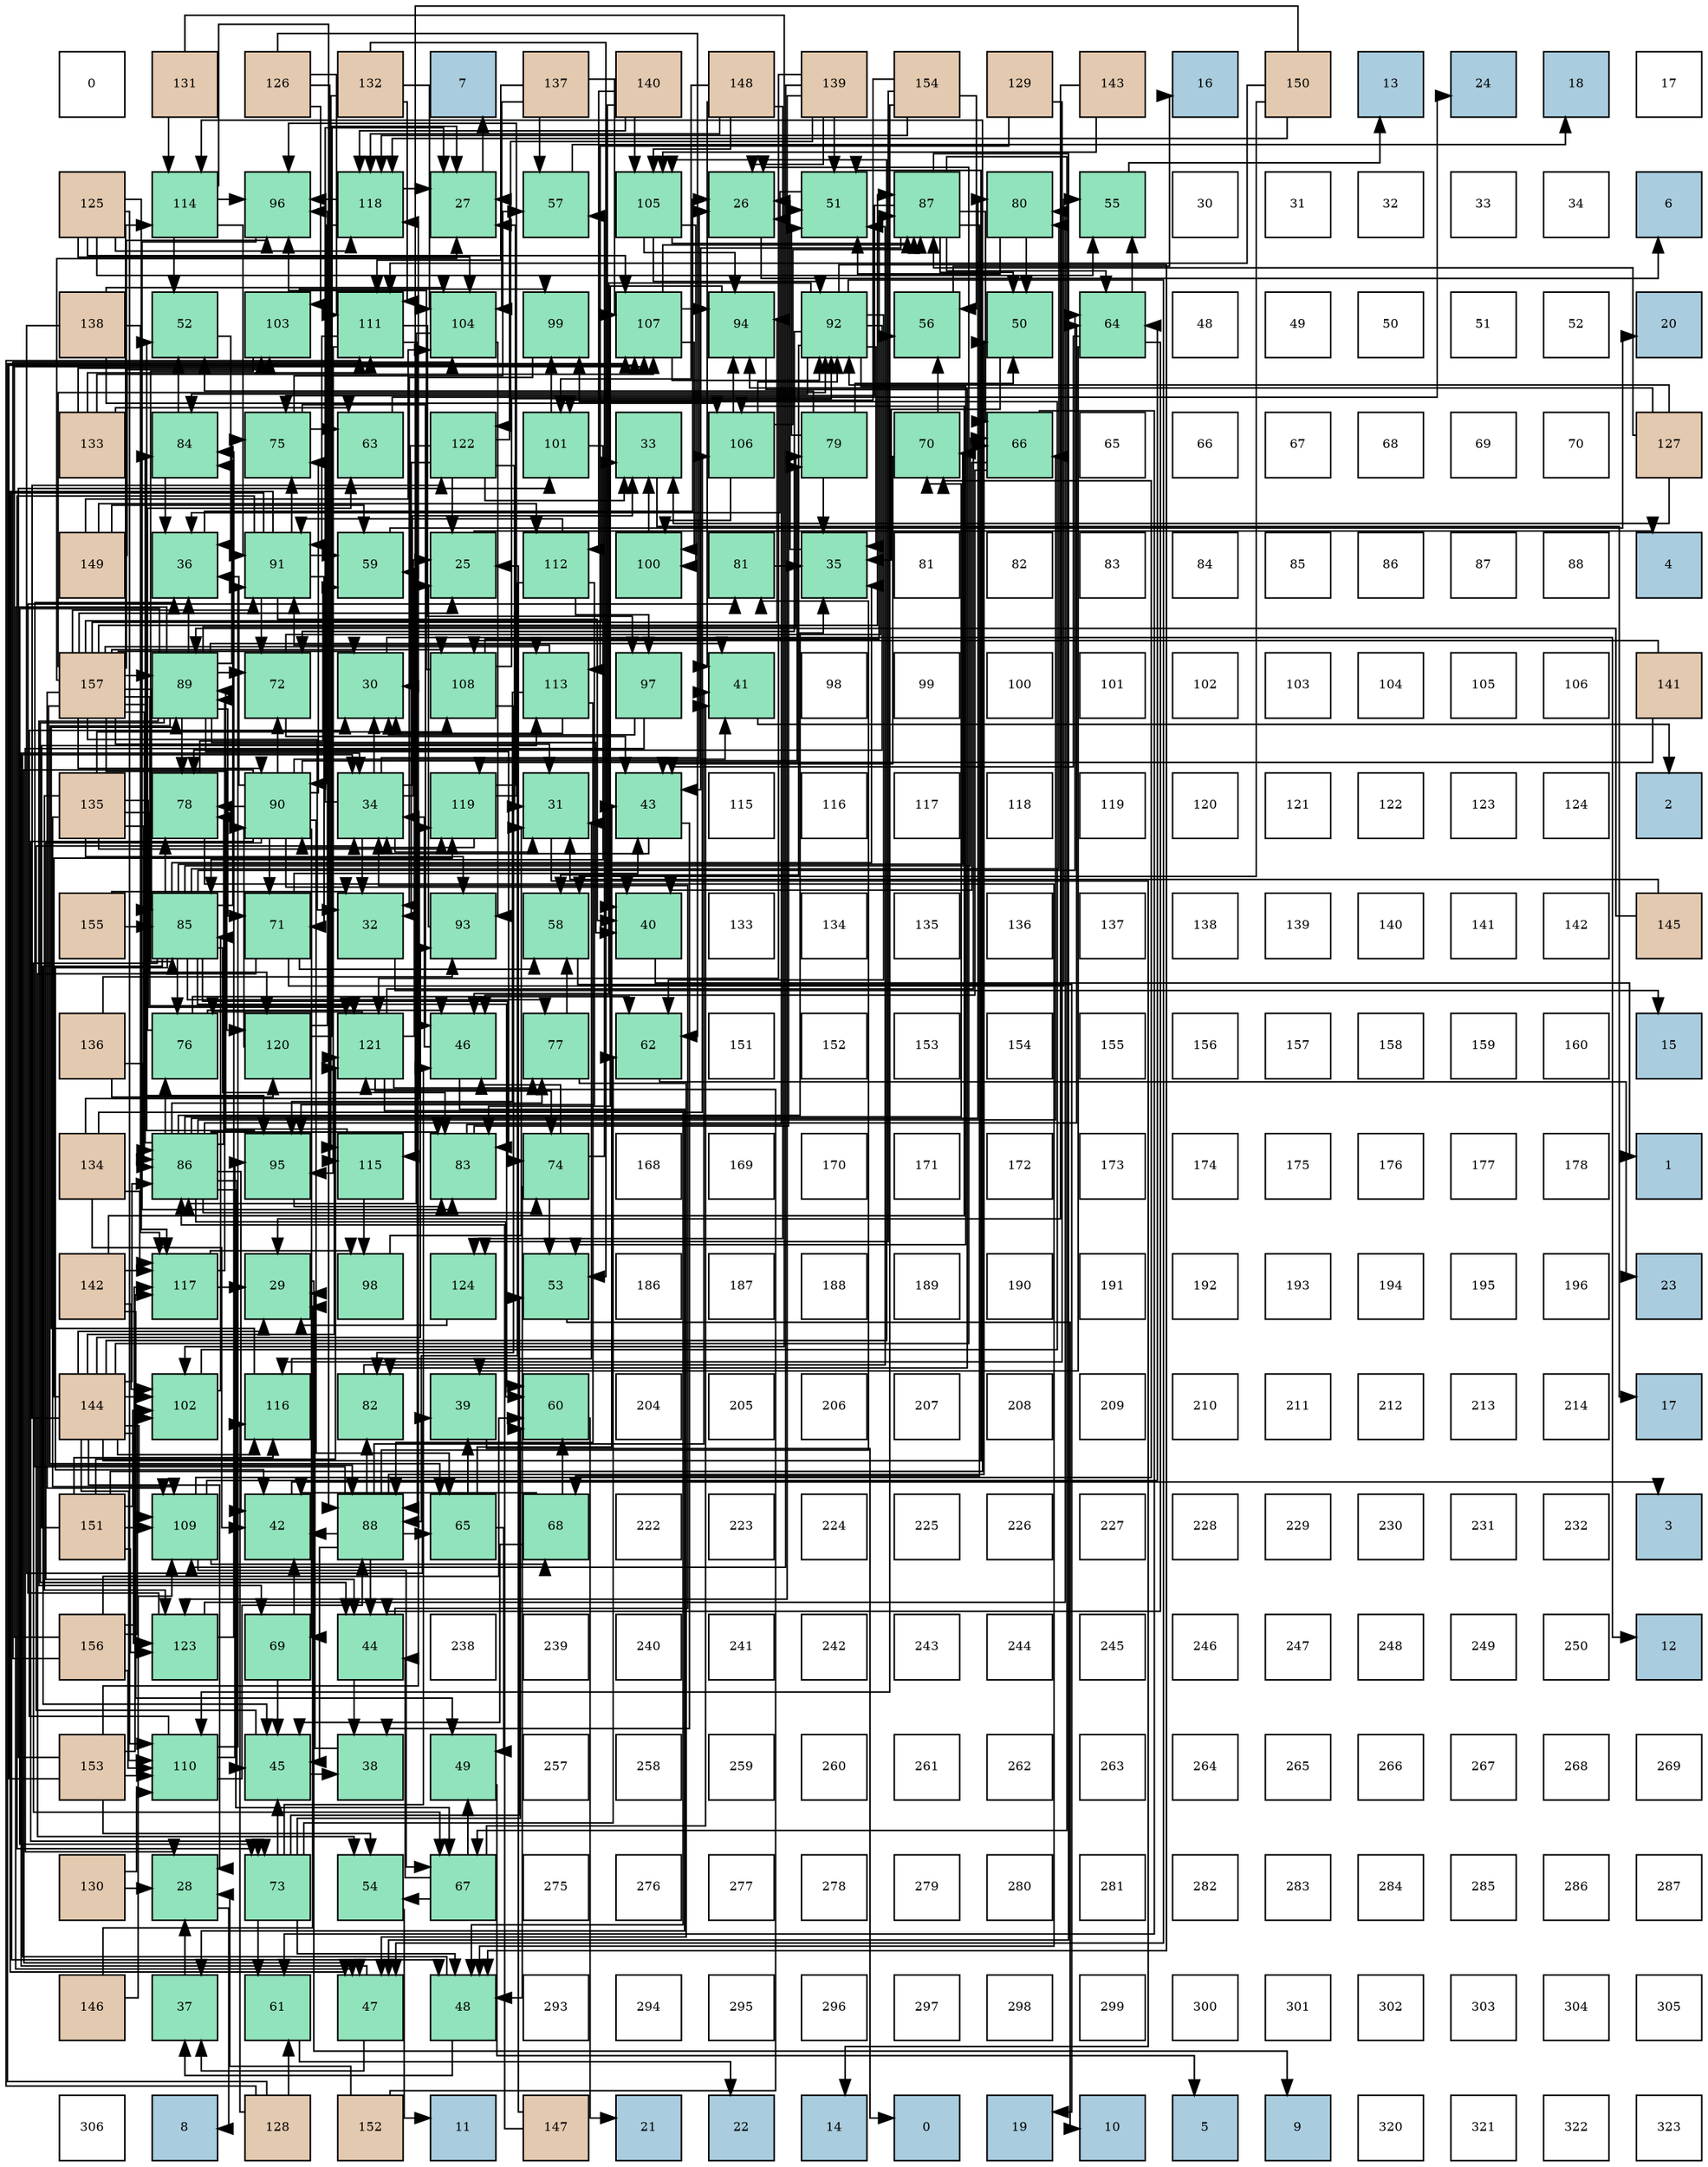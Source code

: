 digraph layout{
 rankdir=TB;
 splines=ortho;
 node [style=filled shape=square fixedsize=true width=0.6];
0[label="0", fontsize=8, fillcolor="#ffffff"];
1[label="131", fontsize=8, fillcolor="#e3c9af"];
2[label="126", fontsize=8, fillcolor="#e3c9af"];
3[label="132", fontsize=8, fillcolor="#e3c9af"];
4[label="7", fontsize=8, fillcolor="#a9ccde"];
5[label="137", fontsize=8, fillcolor="#e3c9af"];
6[label="140", fontsize=8, fillcolor="#e3c9af"];
7[label="148", fontsize=8, fillcolor="#e3c9af"];
8[label="139", fontsize=8, fillcolor="#e3c9af"];
9[label="154", fontsize=8, fillcolor="#e3c9af"];
10[label="129", fontsize=8, fillcolor="#e3c9af"];
11[label="143", fontsize=8, fillcolor="#e3c9af"];
12[label="16", fontsize=8, fillcolor="#a9ccde"];
13[label="150", fontsize=8, fillcolor="#e3c9af"];
14[label="13", fontsize=8, fillcolor="#a9ccde"];
15[label="24", fontsize=8, fillcolor="#a9ccde"];
16[label="18", fontsize=8, fillcolor="#a9ccde"];
17[label="17", fontsize=8, fillcolor="#ffffff"];
18[label="125", fontsize=8, fillcolor="#e3c9af"];
19[label="114", fontsize=8, fillcolor="#91e3bb"];
20[label="96", fontsize=8, fillcolor="#91e3bb"];
21[label="118", fontsize=8, fillcolor="#91e3bb"];
22[label="27", fontsize=8, fillcolor="#91e3bb"];
23[label="57", fontsize=8, fillcolor="#91e3bb"];
24[label="105", fontsize=8, fillcolor="#91e3bb"];
25[label="26", fontsize=8, fillcolor="#91e3bb"];
26[label="51", fontsize=8, fillcolor="#91e3bb"];
27[label="87", fontsize=8, fillcolor="#91e3bb"];
28[label="80", fontsize=8, fillcolor="#91e3bb"];
29[label="55", fontsize=8, fillcolor="#91e3bb"];
30[label="30", fontsize=8, fillcolor="#ffffff"];
31[label="31", fontsize=8, fillcolor="#ffffff"];
32[label="32", fontsize=8, fillcolor="#ffffff"];
33[label="33", fontsize=8, fillcolor="#ffffff"];
34[label="34", fontsize=8, fillcolor="#ffffff"];
35[label="6", fontsize=8, fillcolor="#a9ccde"];
36[label="138", fontsize=8, fillcolor="#e3c9af"];
37[label="52", fontsize=8, fillcolor="#91e3bb"];
38[label="103", fontsize=8, fillcolor="#91e3bb"];
39[label="111", fontsize=8, fillcolor="#91e3bb"];
40[label="104", fontsize=8, fillcolor="#91e3bb"];
41[label="99", fontsize=8, fillcolor="#91e3bb"];
42[label="107", fontsize=8, fillcolor="#91e3bb"];
43[label="94", fontsize=8, fillcolor="#91e3bb"];
44[label="92", fontsize=8, fillcolor="#91e3bb"];
45[label="56", fontsize=8, fillcolor="#91e3bb"];
46[label="50", fontsize=8, fillcolor="#91e3bb"];
47[label="64", fontsize=8, fillcolor="#91e3bb"];
48[label="48", fontsize=8, fillcolor="#ffffff"];
49[label="49", fontsize=8, fillcolor="#ffffff"];
50[label="50", fontsize=8, fillcolor="#ffffff"];
51[label="51", fontsize=8, fillcolor="#ffffff"];
52[label="52", fontsize=8, fillcolor="#ffffff"];
53[label="20", fontsize=8, fillcolor="#a9ccde"];
54[label="133", fontsize=8, fillcolor="#e3c9af"];
55[label="84", fontsize=8, fillcolor="#91e3bb"];
56[label="75", fontsize=8, fillcolor="#91e3bb"];
57[label="63", fontsize=8, fillcolor="#91e3bb"];
58[label="122", fontsize=8, fillcolor="#91e3bb"];
59[label="101", fontsize=8, fillcolor="#91e3bb"];
60[label="33", fontsize=8, fillcolor="#91e3bb"];
61[label="106", fontsize=8, fillcolor="#91e3bb"];
62[label="79", fontsize=8, fillcolor="#91e3bb"];
63[label="70", fontsize=8, fillcolor="#91e3bb"];
64[label="66", fontsize=8, fillcolor="#91e3bb"];
65[label="65", fontsize=8, fillcolor="#ffffff"];
66[label="66", fontsize=8, fillcolor="#ffffff"];
67[label="67", fontsize=8, fillcolor="#ffffff"];
68[label="68", fontsize=8, fillcolor="#ffffff"];
69[label="69", fontsize=8, fillcolor="#ffffff"];
70[label="70", fontsize=8, fillcolor="#ffffff"];
71[label="127", fontsize=8, fillcolor="#e3c9af"];
72[label="149", fontsize=8, fillcolor="#e3c9af"];
73[label="36", fontsize=8, fillcolor="#91e3bb"];
74[label="91", fontsize=8, fillcolor="#91e3bb"];
75[label="59", fontsize=8, fillcolor="#91e3bb"];
76[label="25", fontsize=8, fillcolor="#91e3bb"];
77[label="112", fontsize=8, fillcolor="#91e3bb"];
78[label="100", fontsize=8, fillcolor="#91e3bb"];
79[label="81", fontsize=8, fillcolor="#91e3bb"];
80[label="35", fontsize=8, fillcolor="#91e3bb"];
81[label="81", fontsize=8, fillcolor="#ffffff"];
82[label="82", fontsize=8, fillcolor="#ffffff"];
83[label="83", fontsize=8, fillcolor="#ffffff"];
84[label="84", fontsize=8, fillcolor="#ffffff"];
85[label="85", fontsize=8, fillcolor="#ffffff"];
86[label="86", fontsize=8, fillcolor="#ffffff"];
87[label="87", fontsize=8, fillcolor="#ffffff"];
88[label="88", fontsize=8, fillcolor="#ffffff"];
89[label="4", fontsize=8, fillcolor="#a9ccde"];
90[label="157", fontsize=8, fillcolor="#e3c9af"];
91[label="89", fontsize=8, fillcolor="#91e3bb"];
92[label="72", fontsize=8, fillcolor="#91e3bb"];
93[label="30", fontsize=8, fillcolor="#91e3bb"];
94[label="108", fontsize=8, fillcolor="#91e3bb"];
95[label="113", fontsize=8, fillcolor="#91e3bb"];
96[label="97", fontsize=8, fillcolor="#91e3bb"];
97[label="41", fontsize=8, fillcolor="#91e3bb"];
98[label="98", fontsize=8, fillcolor="#ffffff"];
99[label="99", fontsize=8, fillcolor="#ffffff"];
100[label="100", fontsize=8, fillcolor="#ffffff"];
101[label="101", fontsize=8, fillcolor="#ffffff"];
102[label="102", fontsize=8, fillcolor="#ffffff"];
103[label="103", fontsize=8, fillcolor="#ffffff"];
104[label="104", fontsize=8, fillcolor="#ffffff"];
105[label="105", fontsize=8, fillcolor="#ffffff"];
106[label="106", fontsize=8, fillcolor="#ffffff"];
107[label="141", fontsize=8, fillcolor="#e3c9af"];
108[label="135", fontsize=8, fillcolor="#e3c9af"];
109[label="78", fontsize=8, fillcolor="#91e3bb"];
110[label="90", fontsize=8, fillcolor="#91e3bb"];
111[label="34", fontsize=8, fillcolor="#91e3bb"];
112[label="119", fontsize=8, fillcolor="#91e3bb"];
113[label="31", fontsize=8, fillcolor="#91e3bb"];
114[label="43", fontsize=8, fillcolor="#91e3bb"];
115[label="115", fontsize=8, fillcolor="#ffffff"];
116[label="116", fontsize=8, fillcolor="#ffffff"];
117[label="117", fontsize=8, fillcolor="#ffffff"];
118[label="118", fontsize=8, fillcolor="#ffffff"];
119[label="119", fontsize=8, fillcolor="#ffffff"];
120[label="120", fontsize=8, fillcolor="#ffffff"];
121[label="121", fontsize=8, fillcolor="#ffffff"];
122[label="122", fontsize=8, fillcolor="#ffffff"];
123[label="123", fontsize=8, fillcolor="#ffffff"];
124[label="124", fontsize=8, fillcolor="#ffffff"];
125[label="2", fontsize=8, fillcolor="#a9ccde"];
126[label="155", fontsize=8, fillcolor="#e3c9af"];
127[label="85", fontsize=8, fillcolor="#91e3bb"];
128[label="71", fontsize=8, fillcolor="#91e3bb"];
129[label="32", fontsize=8, fillcolor="#91e3bb"];
130[label="93", fontsize=8, fillcolor="#91e3bb"];
131[label="58", fontsize=8, fillcolor="#91e3bb"];
132[label="40", fontsize=8, fillcolor="#91e3bb"];
133[label="133", fontsize=8, fillcolor="#ffffff"];
134[label="134", fontsize=8, fillcolor="#ffffff"];
135[label="135", fontsize=8, fillcolor="#ffffff"];
136[label="136", fontsize=8, fillcolor="#ffffff"];
137[label="137", fontsize=8, fillcolor="#ffffff"];
138[label="138", fontsize=8, fillcolor="#ffffff"];
139[label="139", fontsize=8, fillcolor="#ffffff"];
140[label="140", fontsize=8, fillcolor="#ffffff"];
141[label="141", fontsize=8, fillcolor="#ffffff"];
142[label="142", fontsize=8, fillcolor="#ffffff"];
143[label="145", fontsize=8, fillcolor="#e3c9af"];
144[label="136", fontsize=8, fillcolor="#e3c9af"];
145[label="76", fontsize=8, fillcolor="#91e3bb"];
146[label="120", fontsize=8, fillcolor="#91e3bb"];
147[label="121", fontsize=8, fillcolor="#91e3bb"];
148[label="46", fontsize=8, fillcolor="#91e3bb"];
149[label="77", fontsize=8, fillcolor="#91e3bb"];
150[label="62", fontsize=8, fillcolor="#91e3bb"];
151[label="151", fontsize=8, fillcolor="#ffffff"];
152[label="152", fontsize=8, fillcolor="#ffffff"];
153[label="153", fontsize=8, fillcolor="#ffffff"];
154[label="154", fontsize=8, fillcolor="#ffffff"];
155[label="155", fontsize=8, fillcolor="#ffffff"];
156[label="156", fontsize=8, fillcolor="#ffffff"];
157[label="157", fontsize=8, fillcolor="#ffffff"];
158[label="158", fontsize=8, fillcolor="#ffffff"];
159[label="159", fontsize=8, fillcolor="#ffffff"];
160[label="160", fontsize=8, fillcolor="#ffffff"];
161[label="15", fontsize=8, fillcolor="#a9ccde"];
162[label="134", fontsize=8, fillcolor="#e3c9af"];
163[label="86", fontsize=8, fillcolor="#91e3bb"];
164[label="95", fontsize=8, fillcolor="#91e3bb"];
165[label="115", fontsize=8, fillcolor="#91e3bb"];
166[label="83", fontsize=8, fillcolor="#91e3bb"];
167[label="74", fontsize=8, fillcolor="#91e3bb"];
168[label="168", fontsize=8, fillcolor="#ffffff"];
169[label="169", fontsize=8, fillcolor="#ffffff"];
170[label="170", fontsize=8, fillcolor="#ffffff"];
171[label="171", fontsize=8, fillcolor="#ffffff"];
172[label="172", fontsize=8, fillcolor="#ffffff"];
173[label="173", fontsize=8, fillcolor="#ffffff"];
174[label="174", fontsize=8, fillcolor="#ffffff"];
175[label="175", fontsize=8, fillcolor="#ffffff"];
176[label="176", fontsize=8, fillcolor="#ffffff"];
177[label="177", fontsize=8, fillcolor="#ffffff"];
178[label="178", fontsize=8, fillcolor="#ffffff"];
179[label="1", fontsize=8, fillcolor="#a9ccde"];
180[label="142", fontsize=8, fillcolor="#e3c9af"];
181[label="117", fontsize=8, fillcolor="#91e3bb"];
182[label="29", fontsize=8, fillcolor="#91e3bb"];
183[label="98", fontsize=8, fillcolor="#91e3bb"];
184[label="124", fontsize=8, fillcolor="#91e3bb"];
185[label="53", fontsize=8, fillcolor="#91e3bb"];
186[label="186", fontsize=8, fillcolor="#ffffff"];
187[label="187", fontsize=8, fillcolor="#ffffff"];
188[label="188", fontsize=8, fillcolor="#ffffff"];
189[label="189", fontsize=8, fillcolor="#ffffff"];
190[label="190", fontsize=8, fillcolor="#ffffff"];
191[label="191", fontsize=8, fillcolor="#ffffff"];
192[label="192", fontsize=8, fillcolor="#ffffff"];
193[label="193", fontsize=8, fillcolor="#ffffff"];
194[label="194", fontsize=8, fillcolor="#ffffff"];
195[label="195", fontsize=8, fillcolor="#ffffff"];
196[label="196", fontsize=8, fillcolor="#ffffff"];
197[label="23", fontsize=8, fillcolor="#a9ccde"];
198[label="144", fontsize=8, fillcolor="#e3c9af"];
199[label="102", fontsize=8, fillcolor="#91e3bb"];
200[label="116", fontsize=8, fillcolor="#91e3bb"];
201[label="82", fontsize=8, fillcolor="#91e3bb"];
202[label="39", fontsize=8, fillcolor="#91e3bb"];
203[label="60", fontsize=8, fillcolor="#91e3bb"];
204[label="204", fontsize=8, fillcolor="#ffffff"];
205[label="205", fontsize=8, fillcolor="#ffffff"];
206[label="206", fontsize=8, fillcolor="#ffffff"];
207[label="207", fontsize=8, fillcolor="#ffffff"];
208[label="208", fontsize=8, fillcolor="#ffffff"];
209[label="209", fontsize=8, fillcolor="#ffffff"];
210[label="210", fontsize=8, fillcolor="#ffffff"];
211[label="211", fontsize=8, fillcolor="#ffffff"];
212[label="212", fontsize=8, fillcolor="#ffffff"];
213[label="213", fontsize=8, fillcolor="#ffffff"];
214[label="214", fontsize=8, fillcolor="#ffffff"];
215[label="17", fontsize=8, fillcolor="#a9ccde"];
216[label="151", fontsize=8, fillcolor="#e3c9af"];
217[label="109", fontsize=8, fillcolor="#91e3bb"];
218[label="42", fontsize=8, fillcolor="#91e3bb"];
219[label="88", fontsize=8, fillcolor="#91e3bb"];
220[label="65", fontsize=8, fillcolor="#91e3bb"];
221[label="68", fontsize=8, fillcolor="#91e3bb"];
222[label="222", fontsize=8, fillcolor="#ffffff"];
223[label="223", fontsize=8, fillcolor="#ffffff"];
224[label="224", fontsize=8, fillcolor="#ffffff"];
225[label="225", fontsize=8, fillcolor="#ffffff"];
226[label="226", fontsize=8, fillcolor="#ffffff"];
227[label="227", fontsize=8, fillcolor="#ffffff"];
228[label="228", fontsize=8, fillcolor="#ffffff"];
229[label="229", fontsize=8, fillcolor="#ffffff"];
230[label="230", fontsize=8, fillcolor="#ffffff"];
231[label="231", fontsize=8, fillcolor="#ffffff"];
232[label="232", fontsize=8, fillcolor="#ffffff"];
233[label="3", fontsize=8, fillcolor="#a9ccde"];
234[label="156", fontsize=8, fillcolor="#e3c9af"];
235[label="123", fontsize=8, fillcolor="#91e3bb"];
236[label="69", fontsize=8, fillcolor="#91e3bb"];
237[label="44", fontsize=8, fillcolor="#91e3bb"];
238[label="238", fontsize=8, fillcolor="#ffffff"];
239[label="239", fontsize=8, fillcolor="#ffffff"];
240[label="240", fontsize=8, fillcolor="#ffffff"];
241[label="241", fontsize=8, fillcolor="#ffffff"];
242[label="242", fontsize=8, fillcolor="#ffffff"];
243[label="243", fontsize=8, fillcolor="#ffffff"];
244[label="244", fontsize=8, fillcolor="#ffffff"];
245[label="245", fontsize=8, fillcolor="#ffffff"];
246[label="246", fontsize=8, fillcolor="#ffffff"];
247[label="247", fontsize=8, fillcolor="#ffffff"];
248[label="248", fontsize=8, fillcolor="#ffffff"];
249[label="249", fontsize=8, fillcolor="#ffffff"];
250[label="250", fontsize=8, fillcolor="#ffffff"];
251[label="12", fontsize=8, fillcolor="#a9ccde"];
252[label="153", fontsize=8, fillcolor="#e3c9af"];
253[label="110", fontsize=8, fillcolor="#91e3bb"];
254[label="45", fontsize=8, fillcolor="#91e3bb"];
255[label="38", fontsize=8, fillcolor="#91e3bb"];
256[label="49", fontsize=8, fillcolor="#91e3bb"];
257[label="257", fontsize=8, fillcolor="#ffffff"];
258[label="258", fontsize=8, fillcolor="#ffffff"];
259[label="259", fontsize=8, fillcolor="#ffffff"];
260[label="260", fontsize=8, fillcolor="#ffffff"];
261[label="261", fontsize=8, fillcolor="#ffffff"];
262[label="262", fontsize=8, fillcolor="#ffffff"];
263[label="263", fontsize=8, fillcolor="#ffffff"];
264[label="264", fontsize=8, fillcolor="#ffffff"];
265[label="265", fontsize=8, fillcolor="#ffffff"];
266[label="266", fontsize=8, fillcolor="#ffffff"];
267[label="267", fontsize=8, fillcolor="#ffffff"];
268[label="268", fontsize=8, fillcolor="#ffffff"];
269[label="269", fontsize=8, fillcolor="#ffffff"];
270[label="130", fontsize=8, fillcolor="#e3c9af"];
271[label="28", fontsize=8, fillcolor="#91e3bb"];
272[label="73", fontsize=8, fillcolor="#91e3bb"];
273[label="54", fontsize=8, fillcolor="#91e3bb"];
274[label="67", fontsize=8, fillcolor="#91e3bb"];
275[label="275", fontsize=8, fillcolor="#ffffff"];
276[label="276", fontsize=8, fillcolor="#ffffff"];
277[label="277", fontsize=8, fillcolor="#ffffff"];
278[label="278", fontsize=8, fillcolor="#ffffff"];
279[label="279", fontsize=8, fillcolor="#ffffff"];
280[label="280", fontsize=8, fillcolor="#ffffff"];
281[label="281", fontsize=8, fillcolor="#ffffff"];
282[label="282", fontsize=8, fillcolor="#ffffff"];
283[label="283", fontsize=8, fillcolor="#ffffff"];
284[label="284", fontsize=8, fillcolor="#ffffff"];
285[label="285", fontsize=8, fillcolor="#ffffff"];
286[label="286", fontsize=8, fillcolor="#ffffff"];
287[label="287", fontsize=8, fillcolor="#ffffff"];
288[label="146", fontsize=8, fillcolor="#e3c9af"];
289[label="37", fontsize=8, fillcolor="#91e3bb"];
290[label="61", fontsize=8, fillcolor="#91e3bb"];
291[label="47", fontsize=8, fillcolor="#91e3bb"];
292[label="48", fontsize=8, fillcolor="#91e3bb"];
293[label="293", fontsize=8, fillcolor="#ffffff"];
294[label="294", fontsize=8, fillcolor="#ffffff"];
295[label="295", fontsize=8, fillcolor="#ffffff"];
296[label="296", fontsize=8, fillcolor="#ffffff"];
297[label="297", fontsize=8, fillcolor="#ffffff"];
298[label="298", fontsize=8, fillcolor="#ffffff"];
299[label="299", fontsize=8, fillcolor="#ffffff"];
300[label="300", fontsize=8, fillcolor="#ffffff"];
301[label="301", fontsize=8, fillcolor="#ffffff"];
302[label="302", fontsize=8, fillcolor="#ffffff"];
303[label="303", fontsize=8, fillcolor="#ffffff"];
304[label="304", fontsize=8, fillcolor="#ffffff"];
305[label="305", fontsize=8, fillcolor="#ffffff"];
306[label="306", fontsize=8, fillcolor="#ffffff"];
307[label="8", fontsize=8, fillcolor="#a9ccde"];
308[label="128", fontsize=8, fillcolor="#e3c9af"];
309[label="152", fontsize=8, fillcolor="#e3c9af"];
310[label="11", fontsize=8, fillcolor="#a9ccde"];
311[label="147", fontsize=8, fillcolor="#e3c9af"];
312[label="21", fontsize=8, fillcolor="#a9ccde"];
313[label="22", fontsize=8, fillcolor="#a9ccde"];
314[label="14", fontsize=8, fillcolor="#a9ccde"];
315[label="0", fontsize=8, fillcolor="#a9ccde"];
316[label="19", fontsize=8, fillcolor="#a9ccde"];
317[label="10", fontsize=8, fillcolor="#a9ccde"];
318[label="5", fontsize=8, fillcolor="#a9ccde"];
319[label="9", fontsize=8, fillcolor="#a9ccde"];
320[label="320", fontsize=8, fillcolor="#ffffff"];
321[label="321", fontsize=8, fillcolor="#ffffff"];
322[label="322", fontsize=8, fillcolor="#ffffff"];
323[label="323", fontsize=8, fillcolor="#ffffff"];
edge [constraint=false, style=vis];76 -> 89;
25 -> 35;
22 -> 4;
271 -> 307;
182 -> 319;
93 -> 251;
113 -> 314;
129 -> 161;
60 -> 215;
111 -> 76;
111 -> 25;
111 -> 22;
111 -> 93;
111 -> 113;
111 -> 129;
111 -> 60;
80 -> 25;
73 -> 25;
289 -> 271;
255 -> 182;
202 -> 315;
132 -> 179;
97 -> 125;
218 -> 233;
114 -> 111;
114 -> 255;
237 -> 111;
237 -> 255;
254 -> 111;
254 -> 255;
148 -> 111;
148 -> 289;
291 -> 111;
291 -> 289;
292 -> 111;
292 -> 289;
256 -> 318;
46 -> 80;
26 -> 73;
37 -> 73;
185 -> 317;
273 -> 310;
29 -> 14;
45 -> 12;
23 -> 16;
131 -> 316;
75 -> 53;
203 -> 312;
290 -> 313;
150 -> 197;
57 -> 15;
47 -> 202;
47 -> 114;
47 -> 237;
47 -> 29;
220 -> 202;
220 -> 114;
220 -> 256;
64 -> 132;
64 -> 148;
64 -> 290;
274 -> 97;
274 -> 237;
274 -> 256;
274 -> 273;
221 -> 218;
221 -> 254;
221 -> 203;
236 -> 218;
236 -> 254;
63 -> 114;
63 -> 45;
128 -> 114;
128 -> 273;
128 -> 29;
128 -> 131;
92 -> 114;
92 -> 45;
272 -> 254;
272 -> 148;
272 -> 292;
272 -> 185;
272 -> 203;
272 -> 290;
272 -> 150;
167 -> 148;
167 -> 292;
167 -> 185;
167 -> 23;
56 -> 148;
56 -> 23;
56 -> 57;
145 -> 148;
145 -> 150;
145 -> 57;
149 -> 291;
149 -> 131;
109 -> 292;
109 -> 75;
62 -> 80;
62 -> 46;
62 -> 26;
62 -> 37;
28 -> 46;
28 -> 26;
79 -> 80;
201 -> 26;
166 -> 25;
166 -> 26;
55 -> 73;
55 -> 37;
127 -> 80;
127 -> 218;
127 -> 254;
127 -> 203;
127 -> 47;
127 -> 64;
127 -> 274;
127 -> 63;
127 -> 167;
127 -> 145;
127 -> 149;
127 -> 109;
127 -> 28;
127 -> 166;
127 -> 55;
163 -> 80;
163 -> 218;
163 -> 254;
163 -> 203;
163 -> 47;
163 -> 64;
163 -> 274;
163 -> 63;
163 -> 167;
163 -> 145;
163 -> 149;
163 -> 109;
163 -> 28;
163 -> 166;
163 -> 55;
27 -> 114;
27 -> 291;
27 -> 46;
27 -> 47;
27 -> 64;
27 -> 274;
27 -> 221;
27 -> 56;
219 -> 73;
219 -> 97;
219 -> 218;
219 -> 237;
219 -> 254;
219 -> 46;
219 -> 220;
219 -> 79;
219 -> 201;
91 -> 73;
91 -> 132;
91 -> 97;
91 -> 237;
91 -> 291;
91 -> 220;
91 -> 236;
91 -> 128;
91 -> 92;
91 -> 272;
91 -> 56;
91 -> 109;
91 -> 62;
91 -> 166;
110 -> 73;
110 -> 132;
110 -> 97;
110 -> 237;
110 -> 291;
110 -> 220;
110 -> 236;
110 -> 128;
110 -> 92;
110 -> 272;
110 -> 56;
110 -> 109;
110 -> 62;
74 -> 132;
74 -> 291;
74 -> 292;
74 -> 75;
74 -> 128;
74 -> 92;
74 -> 272;
74 -> 56;
44 -> 80;
44 -> 148;
44 -> 291;
44 -> 292;
44 -> 185;
44 -> 131;
44 -> 150;
44 -> 92;
44 -> 109;
44 -> 55;
130 -> 76;
43 -> 201;
43 -> 166;
164 -> 37;
164 -> 166;
20 -> 166;
96 -> 271;
96 -> 93;
183 -> 113;
41 -> 129;
78 -> 60;
59 -> 127;
59 -> 41;
199 -> 127;
199 -> 41;
38 -> 127;
38 -> 41;
40 -> 163;
40 -> 130;
24 -> 27;
24 -> 44;
24 -> 43;
24 -> 78;
61 -> 27;
61 -> 44;
61 -> 43;
61 -> 78;
42 -> 27;
42 -> 44;
42 -> 43;
42 -> 78;
94 -> 201;
94 -> 27;
94 -> 44;
94 -> 20;
217 -> 47;
217 -> 274;
217 -> 221;
217 -> 63;
253 -> 93;
253 -> 219;
253 -> 74;
253 -> 164;
39 -> 219;
39 -> 74;
39 -> 164;
39 -> 96;
77 -> 219;
77 -> 74;
77 -> 164;
77 -> 96;
95 -> 93;
95 -> 219;
95 -> 74;
95 -> 164;
19 -> 37;
19 -> 219;
19 -> 74;
19 -> 20;
165 -> 91;
165 -> 183;
200 -> 113;
200 -> 91;
181 -> 182;
181 -> 91;
181 -> 183;
21 -> 22;
21 -> 110;
21 -> 20;
112 -> 22;
112 -> 110;
112 -> 20;
146 -> 22;
146 -> 110;
146 -> 20;
147 -> 292;
147 -> 75;
147 -> 64;
147 -> 167;
147 -> 145;
147 -> 149;
58 -> 76;
58 -> 22;
58 -> 93;
58 -> 113;
58 -> 129;
58 -> 60;
235 -> 28;
235 -> 79;
235 -> 55;
184 -> 182;
18 -> 29;
18 -> 40;
18 -> 42;
18 -> 253;
18 -> 181;
18 -> 21;
2 -> 150;
2 -> 38;
2 -> 39;
2 -> 165;
71 -> 60;
71 -> 27;
71 -> 44;
71 -> 43;
308 -> 290;
308 -> 42;
308 -> 39;
308 -> 200;
10 -> 95;
10 -> 200;
270 -> 271;
270 -> 253;
1 -> 199;
1 -> 19;
3 -> 185;
3 -> 40;
3 -> 39;
3 -> 165;
54 -> 57;
54 -> 38;
54 -> 42;
54 -> 39;
162 -> 218;
162 -> 61;
162 -> 181;
162 -> 112;
108 -> 163;
108 -> 130;
108 -> 94;
108 -> 217;
108 -> 112;
108 -> 146;
108 -> 147;
108 -> 235;
144 -> 163;
144 -> 130;
144 -> 146;
5 -> 23;
5 -> 40;
5 -> 42;
5 -> 39;
36 -> 202;
36 -> 40;
36 -> 61;
36 -> 181;
8 -> 25;
8 -> 26;
8 -> 217;
8 -> 147;
8 -> 58;
8 -> 235;
6 -> 132;
6 -> 24;
6 -> 77;
6 -> 21;
107 -> 94;
107 -> 112;
180 -> 256;
180 -> 199;
180 -> 61;
180 -> 181;
11 -> 182;
11 -> 24;
198 -> 25;
198 -> 271;
198 -> 182;
198 -> 26;
198 -> 163;
198 -> 130;
198 -> 199;
198 -> 24;
198 -> 217;
198 -> 253;
198 -> 200;
198 -> 112;
198 -> 147;
198 -> 58;
198 -> 235;
143 -> 113;
143 -> 91;
288 -> 182;
288 -> 217;
311 -> 76;
311 -> 163;
7 -> 97;
7 -> 59;
7 -> 24;
7 -> 21;
7 -> 184;
72 -> 75;
72 -> 38;
72 -> 40;
72 -> 77;
13 -> 131;
13 -> 39;
13 -> 165;
13 -> 21;
216 -> 199;
216 -> 217;
216 -> 95;
216 -> 19;
216 -> 200;
216 -> 147;
216 -> 235;
309 -> 271;
309 -> 147;
252 -> 273;
252 -> 59;
252 -> 42;
252 -> 253;
252 -> 181;
252 -> 21;
9 -> 45;
9 -> 59;
9 -> 253;
9 -> 21;
9 -> 184;
126 -> 129;
126 -> 127;
234 -> 203;
234 -> 199;
234 -> 40;
234 -> 42;
234 -> 253;
234 -> 181;
90 -> 76;
90 -> 22;
90 -> 93;
90 -> 113;
90 -> 129;
90 -> 60;
90 -> 127;
90 -> 163;
90 -> 27;
90 -> 219;
90 -> 91;
90 -> 110;
90 -> 74;
90 -> 44;
90 -> 43;
90 -> 164;
90 -> 20;
90 -> 94;
90 -> 217;
90 -> 95;
90 -> 19;
90 -> 146;
90 -> 147;
edge [constraint=true, style=invis];
0 -> 18 -> 36 -> 54 -> 72 -> 90 -> 108 -> 126 -> 144 -> 162 -> 180 -> 198 -> 216 -> 234 -> 252 -> 270 -> 288 -> 306;
1 -> 19 -> 37 -> 55 -> 73 -> 91 -> 109 -> 127 -> 145 -> 163 -> 181 -> 199 -> 217 -> 235 -> 253 -> 271 -> 289 -> 307;
2 -> 20 -> 38 -> 56 -> 74 -> 92 -> 110 -> 128 -> 146 -> 164 -> 182 -> 200 -> 218 -> 236 -> 254 -> 272 -> 290 -> 308;
3 -> 21 -> 39 -> 57 -> 75 -> 93 -> 111 -> 129 -> 147 -> 165 -> 183 -> 201 -> 219 -> 237 -> 255 -> 273 -> 291 -> 309;
4 -> 22 -> 40 -> 58 -> 76 -> 94 -> 112 -> 130 -> 148 -> 166 -> 184 -> 202 -> 220 -> 238 -> 256 -> 274 -> 292 -> 310;
5 -> 23 -> 41 -> 59 -> 77 -> 95 -> 113 -> 131 -> 149 -> 167 -> 185 -> 203 -> 221 -> 239 -> 257 -> 275 -> 293 -> 311;
6 -> 24 -> 42 -> 60 -> 78 -> 96 -> 114 -> 132 -> 150 -> 168 -> 186 -> 204 -> 222 -> 240 -> 258 -> 276 -> 294 -> 312;
7 -> 25 -> 43 -> 61 -> 79 -> 97 -> 115 -> 133 -> 151 -> 169 -> 187 -> 205 -> 223 -> 241 -> 259 -> 277 -> 295 -> 313;
8 -> 26 -> 44 -> 62 -> 80 -> 98 -> 116 -> 134 -> 152 -> 170 -> 188 -> 206 -> 224 -> 242 -> 260 -> 278 -> 296 -> 314;
9 -> 27 -> 45 -> 63 -> 81 -> 99 -> 117 -> 135 -> 153 -> 171 -> 189 -> 207 -> 225 -> 243 -> 261 -> 279 -> 297 -> 315;
10 -> 28 -> 46 -> 64 -> 82 -> 100 -> 118 -> 136 -> 154 -> 172 -> 190 -> 208 -> 226 -> 244 -> 262 -> 280 -> 298 -> 316;
11 -> 29 -> 47 -> 65 -> 83 -> 101 -> 119 -> 137 -> 155 -> 173 -> 191 -> 209 -> 227 -> 245 -> 263 -> 281 -> 299 -> 317;
12 -> 30 -> 48 -> 66 -> 84 -> 102 -> 120 -> 138 -> 156 -> 174 -> 192 -> 210 -> 228 -> 246 -> 264 -> 282 -> 300 -> 318;
13 -> 31 -> 49 -> 67 -> 85 -> 103 -> 121 -> 139 -> 157 -> 175 -> 193 -> 211 -> 229 -> 247 -> 265 -> 283 -> 301 -> 319;
14 -> 32 -> 50 -> 68 -> 86 -> 104 -> 122 -> 140 -> 158 -> 176 -> 194 -> 212 -> 230 -> 248 -> 266 -> 284 -> 302 -> 320;
15 -> 33 -> 51 -> 69 -> 87 -> 105 -> 123 -> 141 -> 159 -> 177 -> 195 -> 213 -> 231 -> 249 -> 267 -> 285 -> 303 -> 321;
16 -> 34 -> 52 -> 70 -> 88 -> 106 -> 124 -> 142 -> 160 -> 178 -> 196 -> 214 -> 232 -> 250 -> 268 -> 286 -> 304 -> 322;
17 -> 35 -> 53 -> 71 -> 89 -> 107 -> 125 -> 143 -> 161 -> 179 -> 197 -> 215 -> 233 -> 251 -> 269 -> 287 -> 305 -> 323;
rank = same {0 -> 1 -> 2 -> 3 -> 4 -> 5 -> 6 -> 7 -> 8 -> 9 -> 10 -> 11 -> 12 -> 13 -> 14 -> 15 -> 16 -> 17};
rank = same {18 -> 19 -> 20 -> 21 -> 22 -> 23 -> 24 -> 25 -> 26 -> 27 -> 28 -> 29 -> 30 -> 31 -> 32 -> 33 -> 34 -> 35};
rank = same {36 -> 37 -> 38 -> 39 -> 40 -> 41 -> 42 -> 43 -> 44 -> 45 -> 46 -> 47 -> 48 -> 49 -> 50 -> 51 -> 52 -> 53};
rank = same {54 -> 55 -> 56 -> 57 -> 58 -> 59 -> 60 -> 61 -> 62 -> 63 -> 64 -> 65 -> 66 -> 67 -> 68 -> 69 -> 70 -> 71};
rank = same {72 -> 73 -> 74 -> 75 -> 76 -> 77 -> 78 -> 79 -> 80 -> 81 -> 82 -> 83 -> 84 -> 85 -> 86 -> 87 -> 88 -> 89};
rank = same {90 -> 91 -> 92 -> 93 -> 94 -> 95 -> 96 -> 97 -> 98 -> 99 -> 100 -> 101 -> 102 -> 103 -> 104 -> 105 -> 106 -> 107};
rank = same {108 -> 109 -> 110 -> 111 -> 112 -> 113 -> 114 -> 115 -> 116 -> 117 -> 118 -> 119 -> 120 -> 121 -> 122 -> 123 -> 124 -> 125};
rank = same {126 -> 127 -> 128 -> 129 -> 130 -> 131 -> 132 -> 133 -> 134 -> 135 -> 136 -> 137 -> 138 -> 139 -> 140 -> 141 -> 142 -> 143};
rank = same {144 -> 145 -> 146 -> 147 -> 148 -> 149 -> 150 -> 151 -> 152 -> 153 -> 154 -> 155 -> 156 -> 157 -> 158 -> 159 -> 160 -> 161};
rank = same {162 -> 163 -> 164 -> 165 -> 166 -> 167 -> 168 -> 169 -> 170 -> 171 -> 172 -> 173 -> 174 -> 175 -> 176 -> 177 -> 178 -> 179};
rank = same {180 -> 181 -> 182 -> 183 -> 184 -> 185 -> 186 -> 187 -> 188 -> 189 -> 190 -> 191 -> 192 -> 193 -> 194 -> 195 -> 196 -> 197};
rank = same {198 -> 199 -> 200 -> 201 -> 202 -> 203 -> 204 -> 205 -> 206 -> 207 -> 208 -> 209 -> 210 -> 211 -> 212 -> 213 -> 214 -> 215};
rank = same {216 -> 217 -> 218 -> 219 -> 220 -> 221 -> 222 -> 223 -> 224 -> 225 -> 226 -> 227 -> 228 -> 229 -> 230 -> 231 -> 232 -> 233};
rank = same {234 -> 235 -> 236 -> 237 -> 238 -> 239 -> 240 -> 241 -> 242 -> 243 -> 244 -> 245 -> 246 -> 247 -> 248 -> 249 -> 250 -> 251};
rank = same {252 -> 253 -> 254 -> 255 -> 256 -> 257 -> 258 -> 259 -> 260 -> 261 -> 262 -> 263 -> 264 -> 265 -> 266 -> 267 -> 268 -> 269};
rank = same {270 -> 271 -> 272 -> 273 -> 274 -> 275 -> 276 -> 277 -> 278 -> 279 -> 280 -> 281 -> 282 -> 283 -> 284 -> 285 -> 286 -> 287};
rank = same {288 -> 289 -> 290 -> 291 -> 292 -> 293 -> 294 -> 295 -> 296 -> 297 -> 298 -> 299 -> 300 -> 301 -> 302 -> 303 -> 304 -> 305};
rank = same {306 -> 307 -> 308 -> 309 -> 310 -> 311 -> 312 -> 313 -> 314 -> 315 -> 316 -> 317 -> 318 -> 319 -> 320 -> 321 -> 322 -> 323};
}